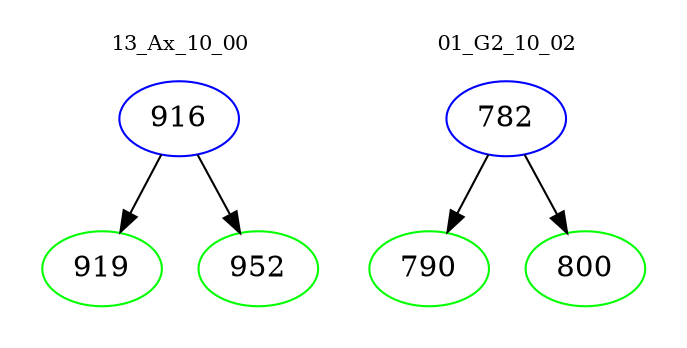 digraph{
subgraph cluster_0 {
color = white
label = "13_Ax_10_00";
fontsize=10;
T0_916 [label="916", color="blue"]
T0_916 -> T0_919 [color="black"]
T0_919 [label="919", color="green"]
T0_916 -> T0_952 [color="black"]
T0_952 [label="952", color="green"]
}
subgraph cluster_1 {
color = white
label = "01_G2_10_02";
fontsize=10;
T1_782 [label="782", color="blue"]
T1_782 -> T1_790 [color="black"]
T1_790 [label="790", color="green"]
T1_782 -> T1_800 [color="black"]
T1_800 [label="800", color="green"]
}
}
